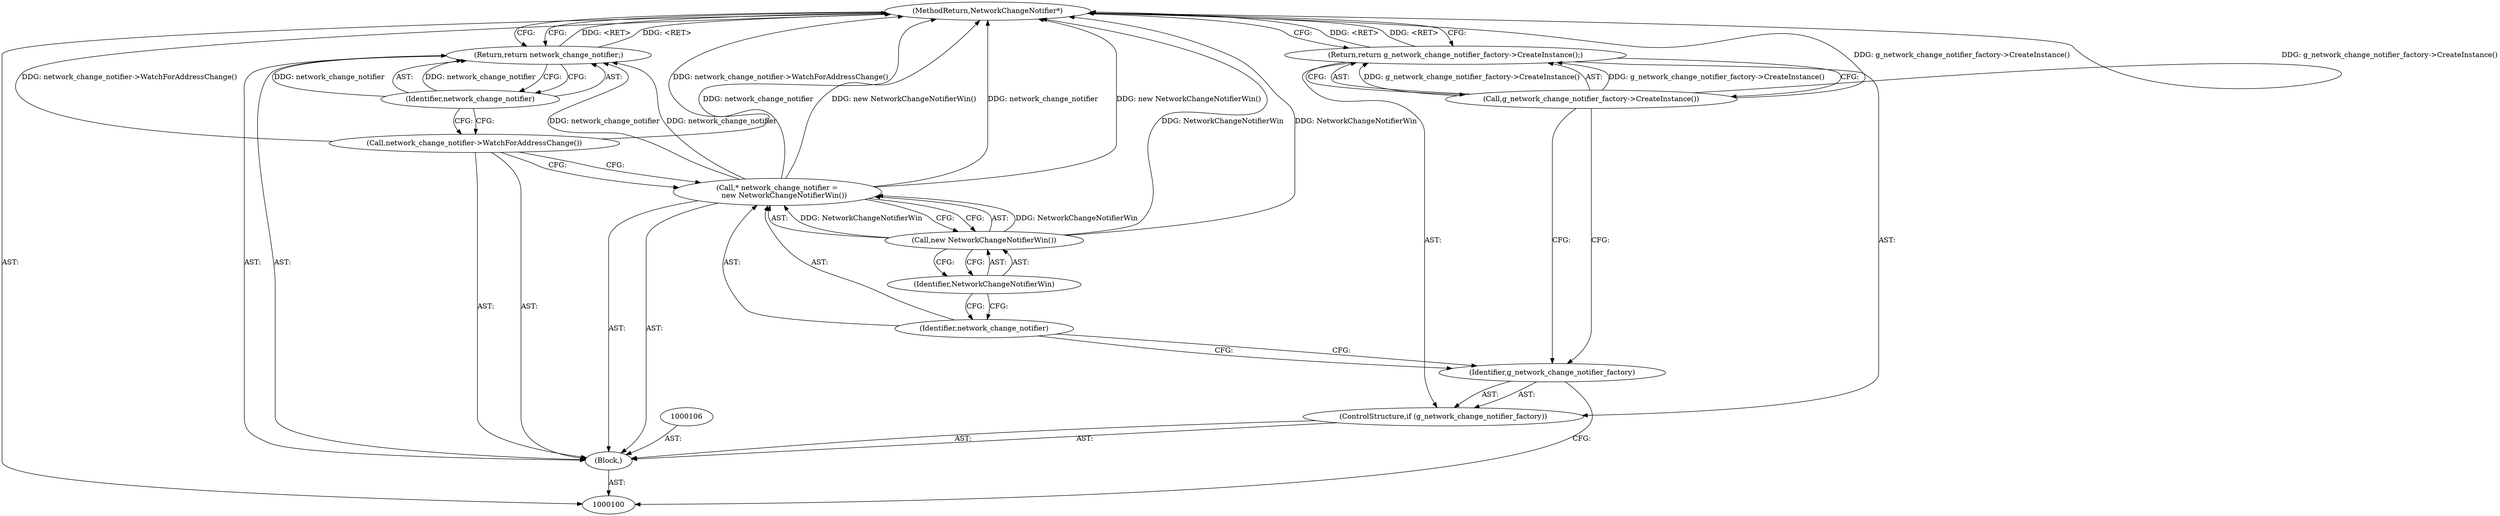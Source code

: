 digraph "0_Chrome_ae66a48d272b1fdc8bf475b107ae11d95edc91f9" {
"1000114" [label="(MethodReturn,NetworkChangeNotifier*)"];
"1000101" [label="(Block,)"];
"1000102" [label="(ControlStructure,if (g_network_change_notifier_factory))"];
"1000103" [label="(Identifier,g_network_change_notifier_factory)"];
"1000105" [label="(Call,g_network_change_notifier_factory->CreateInstance())"];
"1000104" [label="(Return,return g_network_change_notifier_factory->CreateInstance();)"];
"1000107" [label="(Call,* network_change_notifier =\n      new NetworkChangeNotifierWin())"];
"1000108" [label="(Identifier,network_change_notifier)"];
"1000110" [label="(Identifier,NetworkChangeNotifierWin)"];
"1000109" [label="(Call,new NetworkChangeNotifierWin())"];
"1000111" [label="(Call,network_change_notifier->WatchForAddressChange())"];
"1000112" [label="(Return,return network_change_notifier;)"];
"1000113" [label="(Identifier,network_change_notifier)"];
"1000114" -> "1000100"  [label="AST: "];
"1000114" -> "1000104"  [label="CFG: "];
"1000114" -> "1000112"  [label="CFG: "];
"1000112" -> "1000114"  [label="DDG: <RET>"];
"1000107" -> "1000114"  [label="DDG: network_change_notifier"];
"1000107" -> "1000114"  [label="DDG: new NetworkChangeNotifierWin()"];
"1000105" -> "1000114"  [label="DDG: g_network_change_notifier_factory->CreateInstance()"];
"1000109" -> "1000114"  [label="DDG: NetworkChangeNotifierWin"];
"1000111" -> "1000114"  [label="DDG: network_change_notifier->WatchForAddressChange()"];
"1000104" -> "1000114"  [label="DDG: <RET>"];
"1000101" -> "1000100"  [label="AST: "];
"1000102" -> "1000101"  [label="AST: "];
"1000106" -> "1000101"  [label="AST: "];
"1000107" -> "1000101"  [label="AST: "];
"1000111" -> "1000101"  [label="AST: "];
"1000112" -> "1000101"  [label="AST: "];
"1000102" -> "1000101"  [label="AST: "];
"1000103" -> "1000102"  [label="AST: "];
"1000104" -> "1000102"  [label="AST: "];
"1000103" -> "1000102"  [label="AST: "];
"1000103" -> "1000100"  [label="CFG: "];
"1000105" -> "1000103"  [label="CFG: "];
"1000108" -> "1000103"  [label="CFG: "];
"1000105" -> "1000104"  [label="AST: "];
"1000105" -> "1000103"  [label="CFG: "];
"1000104" -> "1000105"  [label="CFG: "];
"1000105" -> "1000114"  [label="DDG: g_network_change_notifier_factory->CreateInstance()"];
"1000105" -> "1000104"  [label="DDG: g_network_change_notifier_factory->CreateInstance()"];
"1000104" -> "1000102"  [label="AST: "];
"1000104" -> "1000105"  [label="CFG: "];
"1000105" -> "1000104"  [label="AST: "];
"1000114" -> "1000104"  [label="CFG: "];
"1000104" -> "1000114"  [label="DDG: <RET>"];
"1000105" -> "1000104"  [label="DDG: g_network_change_notifier_factory->CreateInstance()"];
"1000107" -> "1000101"  [label="AST: "];
"1000107" -> "1000109"  [label="CFG: "];
"1000108" -> "1000107"  [label="AST: "];
"1000109" -> "1000107"  [label="AST: "];
"1000111" -> "1000107"  [label="CFG: "];
"1000107" -> "1000114"  [label="DDG: network_change_notifier"];
"1000107" -> "1000114"  [label="DDG: new NetworkChangeNotifierWin()"];
"1000109" -> "1000107"  [label="DDG: NetworkChangeNotifierWin"];
"1000107" -> "1000112"  [label="DDG: network_change_notifier"];
"1000108" -> "1000107"  [label="AST: "];
"1000108" -> "1000103"  [label="CFG: "];
"1000110" -> "1000108"  [label="CFG: "];
"1000110" -> "1000109"  [label="AST: "];
"1000110" -> "1000108"  [label="CFG: "];
"1000109" -> "1000110"  [label="CFG: "];
"1000109" -> "1000107"  [label="AST: "];
"1000109" -> "1000110"  [label="CFG: "];
"1000110" -> "1000109"  [label="AST: "];
"1000107" -> "1000109"  [label="CFG: "];
"1000109" -> "1000114"  [label="DDG: NetworkChangeNotifierWin"];
"1000109" -> "1000107"  [label="DDG: NetworkChangeNotifierWin"];
"1000111" -> "1000101"  [label="AST: "];
"1000111" -> "1000107"  [label="CFG: "];
"1000113" -> "1000111"  [label="CFG: "];
"1000111" -> "1000114"  [label="DDG: network_change_notifier->WatchForAddressChange()"];
"1000112" -> "1000101"  [label="AST: "];
"1000112" -> "1000113"  [label="CFG: "];
"1000113" -> "1000112"  [label="AST: "];
"1000114" -> "1000112"  [label="CFG: "];
"1000112" -> "1000114"  [label="DDG: <RET>"];
"1000113" -> "1000112"  [label="DDG: network_change_notifier"];
"1000107" -> "1000112"  [label="DDG: network_change_notifier"];
"1000113" -> "1000112"  [label="AST: "];
"1000113" -> "1000111"  [label="CFG: "];
"1000112" -> "1000113"  [label="CFG: "];
"1000113" -> "1000112"  [label="DDG: network_change_notifier"];
}
